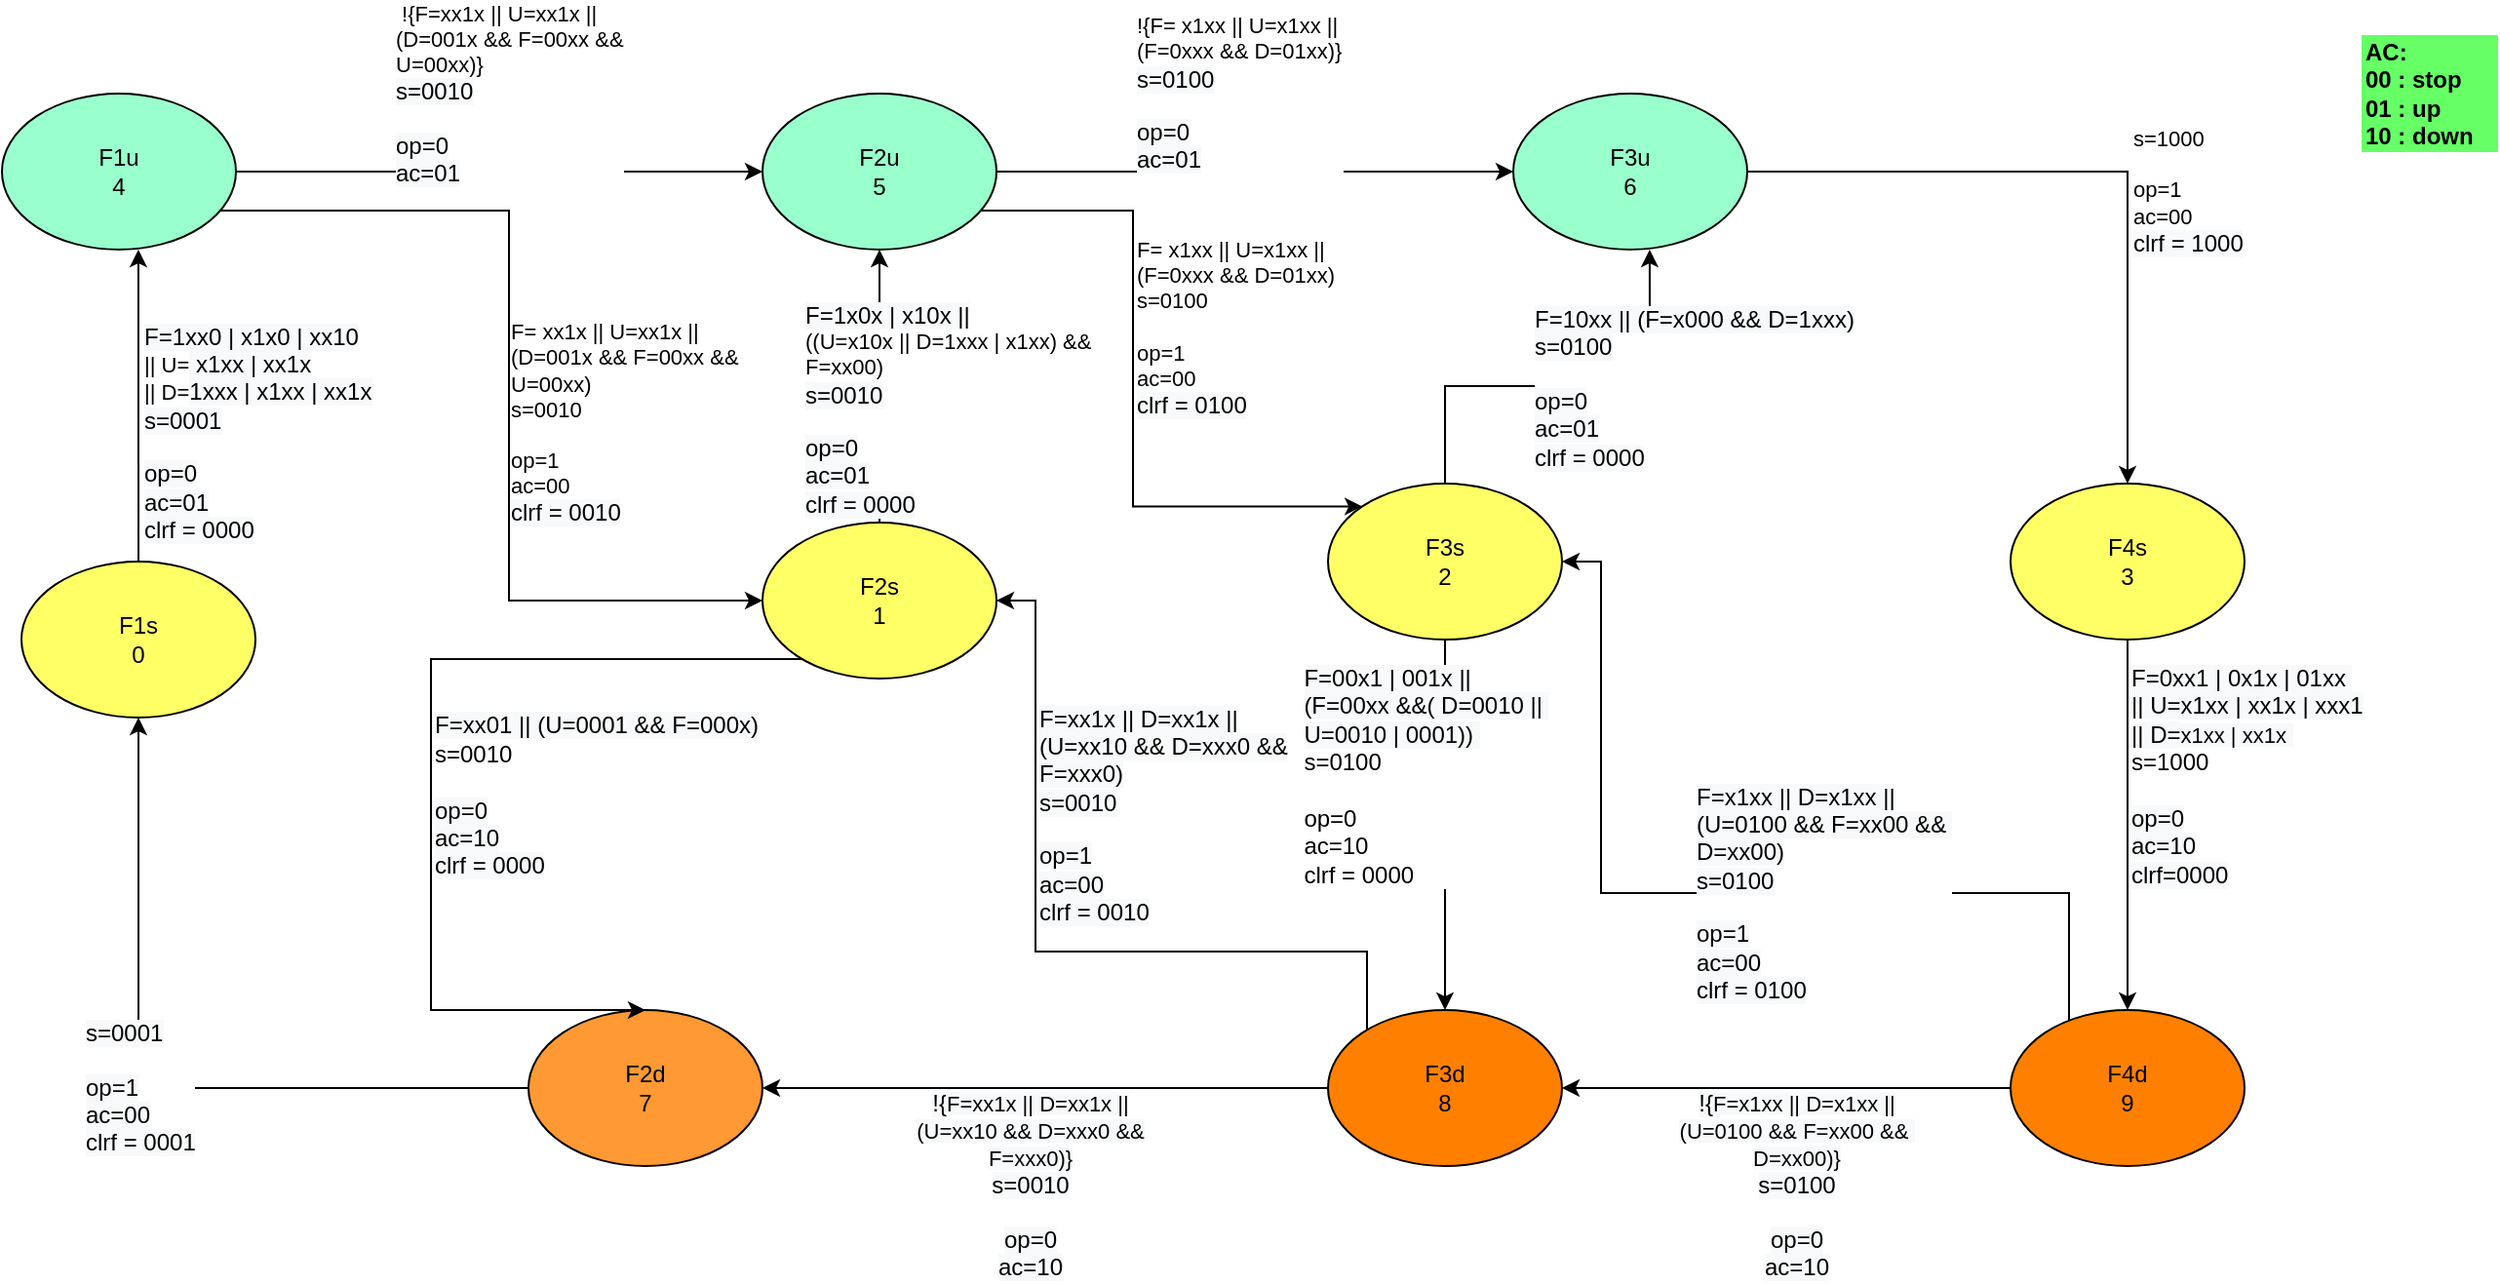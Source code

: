 <mxfile version="15.8.4" type="device"><diagram id="03dtozDTw97G6eIqKNjR" name="Page-1"><mxGraphModel dx="1538" dy="875" grid="1" gridSize="10" guides="1" tooltips="1" connect="1" arrows="1" fold="1" page="1" pageScale="1" pageWidth="850" pageHeight="1100" math="0" shadow="0"><root><mxCell id="0"/><mxCell id="1" parent="0"/><mxCell id="iak_tFw-Qe3dc5SsR4KM-38" style="edgeStyle=orthogonalEdgeStyle;rounded=0;orthogonalLoop=1;jettySize=auto;html=1;entryX=0;entryY=0.5;entryDx=0;entryDy=0;" parent="1" source="iak_tFw-Qe3dc5SsR4KM-2" target="iak_tFw-Qe3dc5SsR4KM-5" edge="1"><mxGeometry relative="1" as="geometry"><Array as="points"><mxPoint x="490" y="110"/></Array></mxGeometry></mxCell><mxCell id="iak_tFw-Qe3dc5SsR4KM-43" value="&amp;nbsp;!{F=xx1x || U=xx1x ||&lt;br&gt;(D=001x &amp;amp;&amp;amp; F=00xx &amp;amp;&amp;amp;&lt;br&gt;U=00xx)}&lt;br style=&quot;font-size: 12.0px&quot;&gt;&lt;span style=&quot;font-size: 12.0px ; background-color: rgb(248 , 249 , 250)&quot;&gt;s=0010&lt;/span&gt;&lt;br style=&quot;font-size: 12.0px&quot;&gt;&lt;br style=&quot;font-size: 12.0px&quot;&gt;&lt;span style=&quot;font-size: 12.0px ; background-color: rgb(248 , 249 , 250)&quot;&gt;op=0&lt;/span&gt;&lt;br style=&quot;font-size: 12.0px&quot;&gt;&lt;span style=&quot;font-size: 12.0px ; background-color: rgb(248 , 249 , 250)&quot;&gt;ac=01&lt;/span&gt;" style="edgeLabel;html=1;align=left;verticalAlign=middle;resizable=0;points=[];shadow=0;" parent="iak_tFw-Qe3dc5SsR4KM-38" vertex="1" connectable="0"><mxGeometry x="0.27" relative="1" as="geometry"><mxPoint x="-92" y="-40" as="offset"/></mxGeometry></mxCell><mxCell id="iak_tFw-Qe3dc5SsR4KM-39" style="edgeStyle=orthogonalEdgeStyle;rounded=0;orthogonalLoop=1;jettySize=auto;html=1;entryX=0;entryY=0.5;entryDx=0;entryDy=0;" parent="1" source="iak_tFw-Qe3dc5SsR4KM-2" target="iak_tFw-Qe3dc5SsR4KM-7" edge="1"><mxGeometry relative="1" as="geometry"><Array as="points"><mxPoint x="360" y="130"/><mxPoint x="360" y="330"/></Array></mxGeometry></mxCell><mxCell id="iak_tFw-Qe3dc5SsR4KM-41" value="F= xx1x || U=xx1x ||&lt;br&gt;(D=001x &amp;amp;&amp;amp; F=00xx &amp;amp;&amp;amp;&lt;br&gt;U=00xx)&lt;br&gt;s=0010&lt;br&gt;&lt;br&gt;op=1&lt;br&gt;ac=00&lt;br&gt;&lt;span style=&quot;font-size: 12.0px ; background-color: rgb(248 , 249 , 250)&quot;&gt;clrf = 0010&lt;/span&gt;" style="edgeLabel;html=1;align=left;verticalAlign=middle;resizable=0;points=[];" parent="iak_tFw-Qe3dc5SsR4KM-39" vertex="1" connectable="0"><mxGeometry x="-0.153" y="-1" relative="1" as="geometry"><mxPoint y="54" as="offset"/></mxGeometry></mxCell><mxCell id="iak_tFw-Qe3dc5SsR4KM-2" value="F1u&lt;br&gt;4" style="ellipse;whiteSpace=wrap;html=1;fillColor=#99FFCC;" parent="1" vertex="1"><mxGeometry x="100" y="70" width="120" height="80" as="geometry"/></mxCell><mxCell id="iak_tFw-Qe3dc5SsR4KM-23" style="edgeStyle=orthogonalEdgeStyle;rounded=0;orthogonalLoop=1;jettySize=auto;html=1;entryX=0.583;entryY=1;entryDx=0;entryDy=0;entryPerimeter=0;" parent="1" source="iak_tFw-Qe3dc5SsR4KM-4" target="iak_tFw-Qe3dc5SsR4KM-2" edge="1"><mxGeometry relative="1" as="geometry"/></mxCell><mxCell id="iak_tFw-Qe3dc5SsR4KM-44" value="&lt;span style=&quot;font-size: 12.0px ; background-color: rgb(248 , 249 , 250)&quot;&gt;F=1xx0 | x1x0 | xx10&lt;br&gt;&lt;/span&gt;|| U=&lt;span style=&quot;font-size: 12.0px ; background-color: rgb(248 , 249 , 250)&quot;&gt;&amp;nbsp;x1xx | xx1x&lt;br&gt;&lt;/span&gt;|| D=&lt;span style=&quot;font-size: 12.0px ; background-color: rgb(248 , 249 , 250)&quot;&gt;1xxx | x1xx | xx1x&lt;/span&gt;&lt;br style=&quot;font-size: 12.0px&quot;&gt;&lt;span style=&quot;font-size: 12.0px ; background-color: rgb(248 , 249 , 250)&quot;&gt;s=0001&lt;/span&gt;&lt;br style=&quot;font-size: 12.0px&quot;&gt;&lt;br style=&quot;font-size: 12.0px&quot;&gt;&lt;span style=&quot;font-size: 12.0px ; background-color: rgb(248 , 249 , 250)&quot;&gt;op=0&lt;/span&gt;&lt;br style=&quot;font-size: 12.0px&quot;&gt;&lt;span style=&quot;font-size: 12.0px ; background-color: rgb(248 , 249 , 250)&quot;&gt;ac=01&lt;br&gt;clrf = 0000&lt;br&gt;&lt;/span&gt;" style="edgeLabel;html=1;align=left;verticalAlign=middle;resizable=0;points=[];shadow=1;" parent="iak_tFw-Qe3dc5SsR4KM-23" vertex="1" connectable="0"><mxGeometry x="-0.167" y="-1" relative="1" as="geometry"><mxPoint as="offset"/></mxGeometry></mxCell><mxCell id="iak_tFw-Qe3dc5SsR4KM-4" value="F1s&lt;br&gt;0" style="ellipse;whiteSpace=wrap;html=1;fillColor=#FFFF66;" parent="1" vertex="1"><mxGeometry x="110" y="310" width="120" height="80" as="geometry"/></mxCell><mxCell id="con4C8cYWPurXlecqtkm-34" style="edgeStyle=orthogonalEdgeStyle;rounded=0;orthogonalLoop=1;jettySize=auto;html=1;entryX=0;entryY=0.5;entryDx=0;entryDy=0;fontFamily=Helvetica;fillColor=#FFFFCC;align=left;" parent="1" source="iak_tFw-Qe3dc5SsR4KM-5" target="con4C8cYWPurXlecqtkm-13" edge="1"><mxGeometry relative="1" as="geometry"/></mxCell><mxCell id="con4C8cYWPurXlecqtkm-35" value="!{F= x1xx || U=x1xx ||&amp;nbsp;&lt;br&gt;(F=0xxx &amp;amp;&amp;amp; D=01xx)}&lt;br style=&quot;font-size: 12.0px&quot;&gt;&lt;span style=&quot;font-size: 12.0px ; background-color: rgb(248 , 249 , 250)&quot;&gt;s=0100&lt;/span&gt;&lt;br style=&quot;font-size: 12.0px&quot;&gt;&lt;br style=&quot;font-size: 12.0px&quot;&gt;&lt;span style=&quot;font-size: 12.0px ; background-color: rgb(248 , 249 , 250)&quot;&gt;op=0&lt;/span&gt;&lt;br style=&quot;font-size: 12.0px&quot;&gt;&lt;span style=&quot;font-size: 12.0px ; background-color: rgb(248 , 249 , 250)&quot;&gt;ac=01&lt;/span&gt;" style="edgeLabel;html=1;align=left;verticalAlign=middle;resizable=0;points=[];fontFamily=Helvetica;" parent="con4C8cYWPurXlecqtkm-34" vertex="1" connectable="0"><mxGeometry x="-0.25" y="1" relative="1" as="geometry"><mxPoint x="-30" y="-39" as="offset"/></mxGeometry></mxCell><mxCell id="con4C8cYWPurXlecqtkm-36" style="edgeStyle=orthogonalEdgeStyle;rounded=0;orthogonalLoop=1;jettySize=auto;html=1;entryX=0;entryY=0;entryDx=0;entryDy=0;fontFamily=Helvetica;fillColor=#FFFFCC;align=left;" parent="1" source="iak_tFw-Qe3dc5SsR4KM-5" target="con4C8cYWPurXlecqtkm-16" edge="1"><mxGeometry relative="1" as="geometry"><Array as="points"><mxPoint x="680" y="130"/><mxPoint x="680" y="282"/></Array></mxGeometry></mxCell><mxCell id="con4C8cYWPurXlecqtkm-37" value="&lt;span&gt;F= x1xx || U=x1xx ||&amp;nbsp;&lt;br&gt;&lt;/span&gt;(F=0xxx &amp;amp;&amp;amp; D=01xx)&lt;br&gt;&lt;span&gt;s=0100&lt;/span&gt;&lt;br&gt;&lt;br&gt;&lt;span&gt;op=1&lt;/span&gt;&lt;br&gt;&lt;span&gt;ac=00&lt;br&gt;&lt;/span&gt;&lt;span style=&quot;font-size: 12.0px ; background-color: rgb(248 , 249 , 250)&quot;&gt;clrf = 0100&lt;/span&gt;&lt;span&gt;&lt;br&gt;&lt;/span&gt;" style="edgeLabel;html=1;align=left;verticalAlign=middle;resizable=0;points=[];fontFamily=Helvetica;" parent="con4C8cYWPurXlecqtkm-36" vertex="1" connectable="0"><mxGeometry x="-0.415" y="1" relative="1" as="geometry"><mxPoint x="-1" y="36" as="offset"/></mxGeometry></mxCell><mxCell id="iak_tFw-Qe3dc5SsR4KM-5" value="F2u&lt;br&gt;5" style="ellipse;whiteSpace=wrap;html=1;fillColor=#99FFCC;" parent="1" vertex="1"><mxGeometry x="490" y="70" width="120" height="80" as="geometry"/></mxCell><mxCell id="iak_tFw-Qe3dc5SsR4KM-31" style="edgeStyle=orthogonalEdgeStyle;rounded=0;orthogonalLoop=1;jettySize=auto;html=1;" parent="1" source="iak_tFw-Qe3dc5SsR4KM-6" edge="1"><mxGeometry relative="1" as="geometry"><Array as="points"><mxPoint x="170" y="580"/></Array><mxPoint x="170" y="390" as="targetPoint"/></mxGeometry></mxCell><mxCell id="iak_tFw-Qe3dc5SsR4KM-45" value="&lt;span style=&quot;font-size: 12.0px ; background-color: rgb(248 , 249 , 250)&quot;&gt;s=0001&lt;/span&gt;&lt;br style=&quot;font-size: 12.0px&quot;&gt;&lt;br style=&quot;font-size: 12px ; font-family: &amp;#34;helvetica&amp;#34;&quot;&gt;&lt;span style=&quot;font-size: 12px ; font-family: &amp;#34;helvetica&amp;#34; ; background-color: rgb(248 , 249 , 250)&quot;&gt;op=1&lt;/span&gt;&lt;span style=&quot;font-size: 12px ; font-family: &amp;#34;helvetica&amp;#34; ; background-color: rgb(248 , 249 , 250)&quot;&gt;&lt;br&gt;ac=00&lt;br&gt;&lt;/span&gt;&lt;span style=&quot;font-size: 12.0px ; background-color: rgb(248 , 249 , 250)&quot;&gt;clrf = 0001&lt;/span&gt;&lt;span style=&quot;font-size: 12px ; font-family: &amp;#34;helvetica&amp;#34; ; background-color: rgb(248 , 249 , 250)&quot;&gt;&lt;br&gt;&lt;/span&gt;" style="edgeLabel;html=1;align=left;verticalAlign=middle;resizable=0;points=[];" parent="iak_tFw-Qe3dc5SsR4KM-31" vertex="1" connectable="0"><mxGeometry x="-0.34" relative="1" as="geometry"><mxPoint x="-101" as="offset"/></mxGeometry></mxCell><mxCell id="iak_tFw-Qe3dc5SsR4KM-6" value="F2d&lt;br&gt;7" style="ellipse;whiteSpace=wrap;html=1;fillColor=#FF9933;" parent="1" vertex="1"><mxGeometry x="370" y="540" width="120" height="80" as="geometry"/></mxCell><mxCell id="iak_tFw-Qe3dc5SsR4KM-36" value="&lt;span style=&quot;font-size: 12px ; font-family: &amp;#34;helvetica&amp;#34; ; background-color: rgb(248 , 249 , 250)&quot;&gt;F=xx01 || (U=0001 &amp;amp;&amp;amp; F=000x)&lt;br&gt;&lt;/span&gt;&lt;span style=&quot;font-size: 12.0px ; font-family: &amp;#34;helvetica&amp;#34;&quot;&gt;s=0010&lt;/span&gt;&lt;br style=&quot;font-size: 12.0px ; font-family: &amp;#34;helvetica&amp;#34;&quot;&gt;&lt;span style=&quot;font-size: 12px ; font-family: &amp;#34;helvetica&amp;#34; ; background-color: rgb(248 , 249 , 250)&quot;&gt;&lt;br&gt;op=0&lt;/span&gt;&lt;br style=&quot;font-size: 12px ; font-family: &amp;#34;helvetica&amp;#34;&quot;&gt;&lt;span style=&quot;font-size: 12px ; font-family: &amp;#34;helvetica&amp;#34; ; background-color: rgb(248 , 249 , 250)&quot;&gt;ac=10&lt;br&gt;&lt;/span&gt;&lt;span style=&quot;font-size: 12.0px ; background-color: rgb(248 , 249 , 250)&quot;&gt;clrf = 0000&lt;/span&gt;&lt;span style=&quot;font-size: 12px ; font-family: &amp;#34;helvetica&amp;#34; ; background-color: rgb(248 , 249 , 250)&quot;&gt;&lt;br&gt;&lt;/span&gt;" style="edgeStyle=orthogonalEdgeStyle;rounded=0;orthogonalLoop=1;jettySize=auto;html=1;entryX=0.5;entryY=0;entryDx=0;entryDy=0;align=left;" parent="1" source="iak_tFw-Qe3dc5SsR4KM-7" target="iak_tFw-Qe3dc5SsR4KM-6" edge="1"><mxGeometry x="0.084" relative="1" as="geometry"><mxPoint as="offset"/><Array as="points"><mxPoint x="320" y="360"/><mxPoint x="320" y="540"/></Array></mxGeometry></mxCell><mxCell id="con4C8cYWPurXlecqtkm-38" value="&lt;span style=&quot;font-size: 12.0px ; background-color: rgb(248 , 249 , 250)&quot;&gt;F=1x0x | x10x ||&lt;br&gt;&lt;/span&gt;((U=x10x || D=1xxx | x1xx) &amp;amp;&amp;amp;&lt;br&gt;F=xx00)&lt;br style=&quot;font-size: 12.0px&quot;&gt;&lt;span style=&quot;font-size: 12.0px ; background-color: rgb(248 , 249 , 250)&quot;&gt;s=0010&lt;/span&gt;&lt;br style=&quot;font-size: 12.0px&quot;&gt;&lt;br style=&quot;font-size: 12.0px&quot;&gt;&lt;span style=&quot;font-size: 12.0px ; background-color: rgb(248 , 249 , 250)&quot;&gt;op=0&lt;/span&gt;&lt;br style=&quot;font-size: 12.0px&quot;&gt;&lt;span style=&quot;font-size: 12.0px ; background-color: rgb(248 , 249 , 250)&quot;&gt;ac=01&lt;br&gt;&lt;/span&gt;&lt;span style=&quot;font-size: 12.0px ; background-color: rgb(248 , 249 , 250)&quot;&gt;clrf = 0000&lt;/span&gt;&lt;span style=&quot;font-size: 12.0px ; background-color: rgb(248 , 249 , 250)&quot;&gt;&lt;br&gt;&lt;/span&gt;" style="edgeStyle=orthogonalEdgeStyle;rounded=0;orthogonalLoop=1;jettySize=auto;html=1;entryX=0.5;entryY=1;entryDx=0;entryDy=0;fontFamily=Helvetica;fillColor=#FFFFCC;align=left;" parent="1" source="iak_tFw-Qe3dc5SsR4KM-7" target="iak_tFw-Qe3dc5SsR4KM-5" edge="1"><mxGeometry x="-0.167" y="40" relative="1" as="geometry"><mxPoint as="offset"/></mxGeometry></mxCell><mxCell id="iak_tFw-Qe3dc5SsR4KM-7" value="F2s&lt;br&gt;1" style="ellipse;whiteSpace=wrap;html=1;fillColor=#FFFF66;" parent="1" vertex="1"><mxGeometry x="490" y="290" width="120" height="80" as="geometry"/></mxCell><mxCell id="iak_tFw-Qe3dc5SsR4KM-22" value="&lt;span style=&quot;color: rgb(0 , 0 , 0) ; font-family: &amp;#34;helvetica&amp;#34; ; font-size: 12px ; font-style: normal ; font-weight: normal ; letter-spacing: normal ; text-align: center ; text-indent: 0px ; text-transform: none ; word-spacing: 0px ; background-color: rgb(248 , 249 , 250) ; text-decoration: none ; display: inline ; float: none&quot;&gt;&lt;br&gt;&lt;/span&gt;" style="text;whiteSpace=wrap;html=1;" parent="1" vertex="1"><mxGeometry x="460" y="610" width="100" height="60" as="geometry"/></mxCell><mxCell id="iak_tFw-Qe3dc5SsR4KM-29" value="&lt;b&gt;AC:&lt;br&gt;00 : stop&lt;br&gt;01 : up&lt;br&gt;10 : down&lt;/b&gt;" style="text;html=1;align=left;verticalAlign=middle;resizable=0;points=[];autosize=1;strokeColor=none;fillColor=#66FF66;shadow=0;" parent="1" vertex="1"><mxGeometry x="1310" y="40" width="70" height="60" as="geometry"/></mxCell><mxCell id="con4C8cYWPurXlecqtkm-11" style="edgeStyle=orthogonalEdgeStyle;rounded=0;orthogonalLoop=1;jettySize=auto;html=1;entryX=0.5;entryY=0;entryDx=0;entryDy=0;" parent="1" source="con4C8cYWPurXlecqtkm-13" target="con4C8cYWPurXlecqtkm-22" edge="1"><mxGeometry relative="1" as="geometry"><Array as="points"><mxPoint x="1190" y="110"/></Array><mxPoint x="1120" y="300" as="targetPoint"/></mxGeometry></mxCell><mxCell id="con4C8cYWPurXlecqtkm-12" value="s=1000&lt;br&gt;&lt;br&gt;op=1&lt;br&gt;ac=00&lt;br&gt;&lt;span style=&quot;font-size: 12.0px ; background-color: rgb(248 , 249 , 250)&quot;&gt;clrf = 1000&lt;/span&gt;" style="edgeLabel;html=1;align=left;verticalAlign=middle;resizable=0;points=[];" parent="con4C8cYWPurXlecqtkm-11" vertex="1" connectable="0"><mxGeometry x="-0.153" y="-1" relative="1" as="geometry"><mxPoint x="45" y="9" as="offset"/></mxGeometry></mxCell><mxCell id="con4C8cYWPurXlecqtkm-13" value="F3u&lt;br&gt;6" style="ellipse;whiteSpace=wrap;html=1;fillColor=#99FFCC;" parent="1" vertex="1"><mxGeometry x="875" y="70" width="120" height="80" as="geometry"/></mxCell><mxCell id="con4C8cYWPurXlecqtkm-14" style="edgeStyle=orthogonalEdgeStyle;rounded=0;orthogonalLoop=1;jettySize=auto;html=1;entryX=0.583;entryY=1;entryDx=0;entryDy=0;entryPerimeter=0;" parent="1" source="con4C8cYWPurXlecqtkm-16" target="con4C8cYWPurXlecqtkm-13" edge="1"><mxGeometry relative="1" as="geometry"><Array as="points"><mxPoint x="840" y="220"/><mxPoint x="945" y="220"/></Array></mxGeometry></mxCell><mxCell id="con4C8cYWPurXlecqtkm-15" value="&lt;span style=&quot;font-size: 12.0px ; background-color: rgb(248 , 249 , 250)&quot;&gt;F=10xx || (F=x000 &amp;amp;&amp;amp; D=1xxx)&lt;/span&gt;&lt;br style=&quot;font-size: 12.0px&quot;&gt;&lt;span style=&quot;font-size: 12.0px ; background-color: rgb(248 , 249 , 250)&quot;&gt;s=0100&lt;/span&gt;&lt;br style=&quot;font-size: 12.0px&quot;&gt;&lt;br style=&quot;font-size: 12.0px&quot;&gt;&lt;span style=&quot;font-size: 12.0px ; background-color: rgb(248 , 249 , 250)&quot;&gt;op=0&lt;/span&gt;&lt;br style=&quot;font-size: 12.0px&quot;&gt;&lt;span style=&quot;font-size: 12.0px ; background-color: rgb(248 , 249 , 250)&quot;&gt;ac=01&lt;br&gt;&lt;/span&gt;&lt;span style=&quot;font-size: 12.0px ; background-color: rgb(248 , 249 , 250)&quot;&gt;clrf = 0000&lt;/span&gt;&lt;span style=&quot;font-size: 12.0px ; background-color: rgb(248 , 249 , 250)&quot;&gt;&lt;br&gt;&lt;/span&gt;" style="edgeLabel;html=1;align=left;verticalAlign=middle;resizable=0;points=[];shadow=1;" parent="con4C8cYWPurXlecqtkm-14" vertex="1" connectable="0"><mxGeometry x="-0.167" y="-1" relative="1" as="geometry"><mxPoint as="offset"/></mxGeometry></mxCell><mxCell id="con4C8cYWPurXlecqtkm-46" style="edgeStyle=orthogonalEdgeStyle;rounded=0;orthogonalLoop=1;jettySize=auto;html=1;fontFamily=Helvetica;fillColor=#FFFFCC;align=left;" parent="1" source="con4C8cYWPurXlecqtkm-16" target="con4C8cYWPurXlecqtkm-30" edge="1"><mxGeometry relative="1" as="geometry"/></mxCell><mxCell id="con4C8cYWPurXlecqtkm-47" value="&lt;div style=&quot;text-align: left&quot;&gt;&lt;span style=&quot;font-family: &amp;#34;helvetica&amp;#34; ; font-size: 12px ; background-color: rgb(248 , 249 , 250)&quot;&gt;F=00x1 | 001x ||&lt;/span&gt;&lt;/div&gt;&lt;div style=&quot;text-align: left&quot;&gt;&lt;span style=&quot;font-family: &amp;#34;helvetica&amp;#34; ; font-size: 12px ; background-color: rgb(248 , 249 , 250)&quot;&gt;(F=00xx &amp;amp;&amp;amp;( D=0010 ||&amp;nbsp;&lt;/span&gt;&lt;/div&gt;&lt;div style=&quot;text-align: left&quot;&gt;&lt;span style=&quot;font-family: &amp;#34;helvetica&amp;#34; ; font-size: 12px ; background-color: rgb(248 , 249 , 250)&quot;&gt;U=0010 | 0001))&amp;nbsp;&lt;/span&gt;&lt;/div&gt;&lt;span style=&quot;font-size: 12.0px ; font-family: &amp;#34;helvetica&amp;#34;&quot;&gt;&lt;div style=&quot;text-align: left&quot;&gt;s=0100&lt;/div&gt;&lt;/span&gt;&lt;span style=&quot;background-color: rgb(248 , 249 , 250)&quot;&gt;&lt;div style=&quot;text-align: left&quot;&gt;&lt;font face=&quot;helvetica&quot;&gt;&lt;span style=&quot;font-size: 12.0px&quot;&gt;&lt;br&gt;&lt;/span&gt;&lt;/font&gt;&lt;/div&gt;&lt;font face=&quot;helvetica&quot;&gt;&lt;div style=&quot;text-align: left&quot;&gt;&lt;span style=&quot;font-size: 12px&quot;&gt;op=0&lt;/span&gt;&lt;/div&gt;&lt;/font&gt;&lt;/span&gt;&lt;span style=&quot;font-size: 12px ; font-family: &amp;#34;helvetica&amp;#34; ; background-color: rgb(248 , 249 , 250)&quot;&gt;&lt;div style=&quot;text-align: left&quot;&gt;&lt;span style=&quot;font-size: 12px&quot;&gt;ac=10&lt;/span&gt;&lt;/div&gt;&lt;div style=&quot;text-align: left&quot;&gt;&lt;span style=&quot;font-family: &amp;#34;helvetica&amp;#34;&quot;&gt;clrf = 0000&lt;/span&gt;&lt;span style=&quot;font-size: 12px&quot;&gt;&lt;br&gt;&lt;/span&gt;&lt;/div&gt;&lt;/span&gt;" style="edgeLabel;html=1;align=center;verticalAlign=middle;resizable=0;points=[];fontFamily=Helvetica;" parent="con4C8cYWPurXlecqtkm-46" vertex="1" connectable="0"><mxGeometry x="-0.347" y="-1" relative="1" as="geometry"><mxPoint x="-9" y="8" as="offset"/></mxGeometry></mxCell><mxCell id="con4C8cYWPurXlecqtkm-16" value="F3s&lt;br&gt;2" style="ellipse;whiteSpace=wrap;html=1;fillColor=#FFFF66;" parent="1" vertex="1"><mxGeometry x="780" y="270" width="120" height="80" as="geometry"/></mxCell><mxCell id="con4C8cYWPurXlecqtkm-18" style="edgeStyle=orthogonalEdgeStyle;rounded=0;orthogonalLoop=1;jettySize=auto;html=1;entryX=1;entryY=0.5;entryDx=0;entryDy=0;" parent="1" source="con4C8cYWPurXlecqtkm-20" target="con4C8cYWPurXlecqtkm-16" edge="1"><mxGeometry relative="1" as="geometry"><Array as="points"><mxPoint x="1160" y="480"/><mxPoint x="920" y="480"/><mxPoint x="920" y="310"/></Array></mxGeometry></mxCell><mxCell id="con4C8cYWPurXlecqtkm-19" value="&lt;span style=&quot;font-size: 12px ; font-family: &amp;#34;helvetica&amp;#34; ; background-color: rgb(248 , 249 , 250)&quot;&gt;F=x1xx || D=x1xx ||&lt;br&gt;(U=0100 &amp;amp;&amp;amp; F=xx00 &amp;amp;&amp;amp;&amp;nbsp;&lt;br&gt;D=xx00)&lt;br&gt;&lt;/span&gt;&lt;span style=&quot;font-size: 12.0px ; background-color: rgb(248 , 249 , 250)&quot;&gt;s=0100&lt;/span&gt;&lt;br style=&quot;font-size: 12.0px&quot;&gt;&lt;br style=&quot;font-size: 12px ; font-family: &amp;#34;helvetica&amp;#34;&quot;&gt;&lt;span style=&quot;font-size: 12px ; font-family: &amp;#34;helvetica&amp;#34; ; background-color: rgb(248 , 249 , 250)&quot;&gt;op=1&lt;/span&gt;&lt;span style=&quot;font-size: 12px ; font-family: &amp;#34;helvetica&amp;#34; ; background-color: rgb(248 , 249 , 250)&quot;&gt;&lt;br&gt;ac=00&lt;br&gt;&lt;/span&gt;&lt;span style=&quot;font-size: 12.0px ; background-color: rgb(248 , 249 , 250)&quot;&gt;clrf = 0100&lt;/span&gt;&lt;span style=&quot;font-size: 12px ; font-family: &amp;#34;helvetica&amp;#34; ; background-color: rgb(248 , 249 , 250)&quot;&gt;&lt;br&gt;&lt;/span&gt;" style="edgeLabel;html=1;align=left;verticalAlign=middle;resizable=0;points=[];" parent="con4C8cYWPurXlecqtkm-18" vertex="1" connectable="0"><mxGeometry x="-0.34" relative="1" as="geometry"><mxPoint x="-95" as="offset"/></mxGeometry></mxCell><mxCell id="QCM3_BDugHouN1_88V9I-2" value="&lt;span style=&quot;text-align: left ; font-size: 12px ; font-family: &amp;#34;helvetica&amp;#34; ; background-color: rgb(248 , 249 , 250)&quot;&gt;!{&lt;/span&gt;&lt;span style=&quot;font-family: &amp;#34;helvetica&amp;#34; ; text-align: left ; background-color: rgb(248 , 249 , 250)&quot;&gt;F=x1xx || D=x1xx ||&lt;/span&gt;&lt;br style=&quot;font-family: &amp;#34;helvetica&amp;#34; ; text-align: left ; background-color: rgb(248 , 249 , 250)&quot;&gt;&lt;span style=&quot;font-family: &amp;#34;helvetica&amp;#34; ; text-align: left ; background-color: rgb(248 , 249 , 250)&quot;&gt;(U=0100 &amp;amp;&amp;amp; F=xx00 &amp;amp;&amp;amp;&amp;nbsp;&lt;/span&gt;&lt;br style=&quot;font-family: &amp;#34;helvetica&amp;#34; ; text-align: left ; background-color: rgb(248 , 249 , 250)&quot;&gt;&lt;span style=&quot;font-family: &amp;#34;helvetica&amp;#34; ; text-align: left ; background-color: rgb(248 , 249 , 250)&quot;&gt;D=xx00)}&lt;/span&gt;&lt;span style=&quot;text-align: left ; font-size: 12px ; font-family: &amp;#34;helvetica&amp;#34; ; background-color: rgb(248 , 249 , 250)&quot;&gt;&lt;br&gt;&lt;/span&gt;&lt;span style=&quot;text-align: left ; font-size: 12.0px ; background-color: rgb(248 , 249 , 250)&quot;&gt;s=0100&lt;/span&gt;&lt;br style=&quot;text-align: left ; font-size: 12.0px&quot;&gt;&lt;br style=&quot;text-align: left ; font-size: 12px ; font-family: &amp;#34;helvetica&amp;#34;&quot;&gt;&lt;span style=&quot;text-align: left ; font-size: 12px ; font-family: &amp;#34;helvetica&amp;#34; ; background-color: rgb(248 , 249 , 250)&quot;&gt;op=0&lt;/span&gt;&lt;span style=&quot;text-align: left ; font-size: 12px ; font-family: &amp;#34;helvetica&amp;#34; ; background-color: rgb(248 , 249 , 250)&quot;&gt;&lt;br&gt;ac=10&lt;/span&gt;" style="edgeStyle=orthogonalEdgeStyle;rounded=0;orthogonalLoop=1;jettySize=auto;html=1;entryX=1;entryY=0.5;entryDx=0;entryDy=0;" parent="1" source="con4C8cYWPurXlecqtkm-20" target="con4C8cYWPurXlecqtkm-30" edge="1"><mxGeometry x="-0.043" y="50" relative="1" as="geometry"><mxPoint as="offset"/></mxGeometry></mxCell><mxCell id="con4C8cYWPurXlecqtkm-20" value="F4d&lt;br&gt;9" style="ellipse;whiteSpace=wrap;html=1;fillColor=#FF8000;" parent="1" vertex="1"><mxGeometry x="1130" y="540" width="120" height="80" as="geometry"/></mxCell><mxCell id="con4C8cYWPurXlecqtkm-21" value="&lt;span style=&quot;font-size: 12px ; font-family: &amp;#34;helvetica&amp;#34; ; background-color: rgb(248 , 249 , 250)&quot;&gt;F=0xx1 | 0x1x | 01xx&amp;nbsp;&lt;br&gt;|| U=x1xx | xx1x | xxx1&lt;br&gt;|| D=&lt;/span&gt;&lt;span style=&quot;font-family: &amp;#34;helvetica&amp;#34; ; background-color: rgb(248 , 249 , 250)&quot;&gt;x1xx | xx1x&amp;nbsp;&lt;/span&gt;&lt;span style=&quot;font-size: 12px ; font-family: &amp;#34;helvetica&amp;#34; ; background-color: rgb(248 , 249 , 250)&quot;&gt;&lt;br&gt;&lt;/span&gt;&lt;span style=&quot;font-size: 12.0px ; font-family: &amp;#34;helvetica&amp;#34;&quot;&gt;s=1000&lt;/span&gt;&lt;br style=&quot;font-size: 12.0px ; font-family: &amp;#34;helvetica&amp;#34;&quot;&gt;&lt;span style=&quot;font-size: 12px ; font-family: &amp;#34;helvetica&amp;#34; ; background-color: rgb(248 , 249 , 250)&quot;&gt;&lt;br&gt;op=0&lt;/span&gt;&lt;br style=&quot;font-size: 12px ; font-family: &amp;#34;helvetica&amp;#34;&quot;&gt;&lt;span style=&quot;font-size: 12px ; font-family: &amp;#34;helvetica&amp;#34; ; background-color: rgb(248 , 249 , 250)&quot;&gt;ac=10&lt;br&gt;clrf=0000&lt;br&gt;&lt;/span&gt;" style="edgeStyle=orthogonalEdgeStyle;rounded=0;orthogonalLoop=1;jettySize=auto;html=1;entryX=0.5;entryY=0;entryDx=0;entryDy=0;align=left;" parent="1" source="con4C8cYWPurXlecqtkm-22" target="con4C8cYWPurXlecqtkm-20" edge="1"><mxGeometry x="-0.263" relative="1" as="geometry"><mxPoint as="offset"/></mxGeometry></mxCell><mxCell id="con4C8cYWPurXlecqtkm-22" value="F4s&lt;br&gt;3" style="ellipse;whiteSpace=wrap;html=1;fillColor=#FFFF66;" parent="1" vertex="1"><mxGeometry x="1130" y="270" width="120" height="80" as="geometry"/></mxCell><mxCell id="con4C8cYWPurXlecqtkm-23" value="&lt;span style=&quot;color: rgb(0 , 0 , 0) ; font-family: &amp;#34;helvetica&amp;#34; ; font-size: 12px ; font-style: normal ; font-weight: normal ; letter-spacing: normal ; text-align: center ; text-indent: 0px ; text-transform: none ; word-spacing: 0px ; background-color: rgb(248 , 249 , 250) ; text-decoration: none ; display: inline ; float: none&quot;&gt;&lt;br&gt;&lt;/span&gt;" style="text;whiteSpace=wrap;html=1;" parent="1" vertex="1"><mxGeometry x="900" y="500" width="100" height="60" as="geometry"/></mxCell><mxCell id="con4C8cYWPurXlecqtkm-43" style="edgeStyle=orthogonalEdgeStyle;rounded=0;orthogonalLoop=1;jettySize=auto;html=1;entryX=1;entryY=0.5;entryDx=0;entryDy=0;fontFamily=Helvetica;fillColor=#FFFFCC;align=left;" parent="1" source="con4C8cYWPurXlecqtkm-30" target="iak_tFw-Qe3dc5SsR4KM-7" edge="1"><mxGeometry relative="1" as="geometry"><Array as="points"><mxPoint x="800" y="510"/><mxPoint x="630" y="510"/><mxPoint x="630" y="330"/></Array></mxGeometry></mxCell><mxCell id="con4C8cYWPurXlecqtkm-45" value="&lt;span style=&quot;font-size: 12px ; font-family: &amp;#34;helvetica&amp;#34; ; background-color: rgb(248 , 249 , 250)&quot;&gt;F=xx1x || D=xx1x ||&lt;br&gt;(U=xx10 &amp;amp;&amp;amp; D=xxx0 &amp;amp;&amp;amp;&lt;br&gt;F=xxx0)&lt;br&gt;&lt;/span&gt;&lt;span style=&quot;font-size: 12.0px ; background-color: rgb(248 , 249 , 250)&quot;&gt;s=0010&lt;/span&gt;&lt;br style=&quot;font-size: 12.0px&quot;&gt;&lt;br style=&quot;font-size: 12px ; font-family: &amp;#34;helvetica&amp;#34;&quot;&gt;&lt;span style=&quot;font-size: 12px ; font-family: &amp;#34;helvetica&amp;#34; ; background-color: rgb(248 , 249 , 250)&quot;&gt;op=1&lt;/span&gt;&lt;span style=&quot;font-size: 12px ; font-family: &amp;#34;helvetica&amp;#34; ; background-color: rgb(248 , 249 , 250)&quot;&gt;&lt;br&gt;ac=00&lt;br&gt;&lt;/span&gt;&lt;span style=&quot;font-size: 12.0px ; background-color: rgb(248 , 249 , 250)&quot;&gt;clrf = 0010&lt;/span&gt;&lt;span style=&quot;font-size: 12px ; font-family: &amp;#34;helvetica&amp;#34; ; background-color: rgb(248 , 249 , 250)&quot;&gt;&lt;br&gt;&lt;/span&gt;" style="edgeLabel;html=1;align=left;verticalAlign=middle;resizable=0;points=[];fontFamily=Helvetica;" parent="con4C8cYWPurXlecqtkm-43" vertex="1" connectable="0"><mxGeometry x="-0.204" y="-1" relative="1" as="geometry"><mxPoint x="-47" y="-69" as="offset"/></mxGeometry></mxCell><mxCell id="QCM3_BDugHouN1_88V9I-3" value="&lt;span style=&quot;text-align: left ; font-size: 12px ; font-family: &amp;#34;helvetica&amp;#34; ; background-color: rgb(248 , 249 , 250)&quot;&gt;!{&lt;/span&gt;&lt;span style=&quot;font-family: &amp;#34;helvetica&amp;#34; ; text-align: left ; background-color: rgb(248 , 249 , 250)&quot;&gt;F=xx1x || D=xx1x ||&lt;/span&gt;&lt;br style=&quot;font-family: &amp;#34;helvetica&amp;#34; ; text-align: left ; background-color: rgb(248 , 249 , 250)&quot;&gt;&lt;span style=&quot;font-family: &amp;#34;helvetica&amp;#34; ; text-align: left ; background-color: rgb(248 , 249 , 250)&quot;&gt;(U=xx10 &amp;amp;&amp;amp; D=xxx0 &amp;amp;&amp;amp;&lt;/span&gt;&lt;br style=&quot;font-family: &amp;#34;helvetica&amp;#34; ; text-align: left ; background-color: rgb(248 , 249 , 250)&quot;&gt;&lt;span style=&quot;font-family: &amp;#34;helvetica&amp;#34; ; text-align: left ; background-color: rgb(248 , 249 , 250)&quot;&gt;F=xxx0)}&lt;/span&gt;&lt;span style=&quot;text-align: left ; font-size: 12px ; font-family: &amp;#34;helvetica&amp;#34; ; background-color: rgb(248 , 249 , 250)&quot;&gt;&lt;br&gt;&lt;/span&gt;&lt;span style=&quot;text-align: left ; font-size: 12.0px ; background-color: rgb(248 , 249 , 250)&quot;&gt;s=0010&lt;/span&gt;&lt;br style=&quot;text-align: left ; font-size: 12.0px&quot;&gt;&lt;br style=&quot;text-align: left ; font-size: 12px ; font-family: &amp;#34;helvetica&amp;#34;&quot;&gt;&lt;span style=&quot;text-align: left ; font-size: 12px ; font-family: &amp;#34;helvetica&amp;#34; ; background-color: rgb(248 , 249 , 250)&quot;&gt;op=0&lt;/span&gt;&lt;span style=&quot;text-align: left ; font-size: 12px ; font-family: &amp;#34;helvetica&amp;#34; ; background-color: rgb(248 , 249 , 250)&quot;&gt;&lt;br&gt;ac=10&lt;/span&gt;" style="edgeStyle=orthogonalEdgeStyle;rounded=0;orthogonalLoop=1;jettySize=auto;html=1;entryX=1;entryY=0.5;entryDx=0;entryDy=0;" parent="1" source="con4C8cYWPurXlecqtkm-30" target="iak_tFw-Qe3dc5SsR4KM-6" edge="1"><mxGeometry x="0.059" y="50" relative="1" as="geometry"><mxPoint as="offset"/></mxGeometry></mxCell><mxCell id="con4C8cYWPurXlecqtkm-30" value="F3d&lt;br&gt;8" style="ellipse;whiteSpace=wrap;html=1;fillColor=#FF8000;" parent="1" vertex="1"><mxGeometry x="780" y="540" width="120" height="80" as="geometry"/></mxCell></root></mxGraphModel></diagram></mxfile>